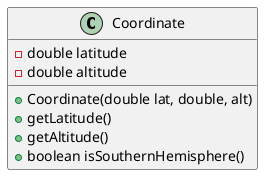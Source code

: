 @startuml
Class Coordinate{
- double latitude
- double altitude
+ Coordinate(double lat, double, alt)
+ getLatitude()
+ getAltitude()
+ boolean isSouthernHemisphere()
}
@enduml